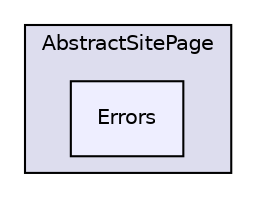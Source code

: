 digraph G {
  compound=true
  node [ fontsize=10, fontname="Helvetica"];
  edge [ labelfontsize=9, labelfontname="Helvetica"];
  subgraph clusterdir_32e1c9b36745556b16429b81fed955aa {
    graph [ bgcolor="#ddddee", pencolor="black", label="AbstractSitePage" fontname="Helvetica", fontsize=10, URL="dir_32e1c9b36745556b16429b81fed955aa.html"]
  dir_abe92a7f5fa8b8e577f3c74273aebb7a [shape=box, label="Errors", style="filled", fillcolor="#eeeeff", pencolor="black", URL="dir_abe92a7f5fa8b8e577f3c74273aebb7a.html"];
  }
}
